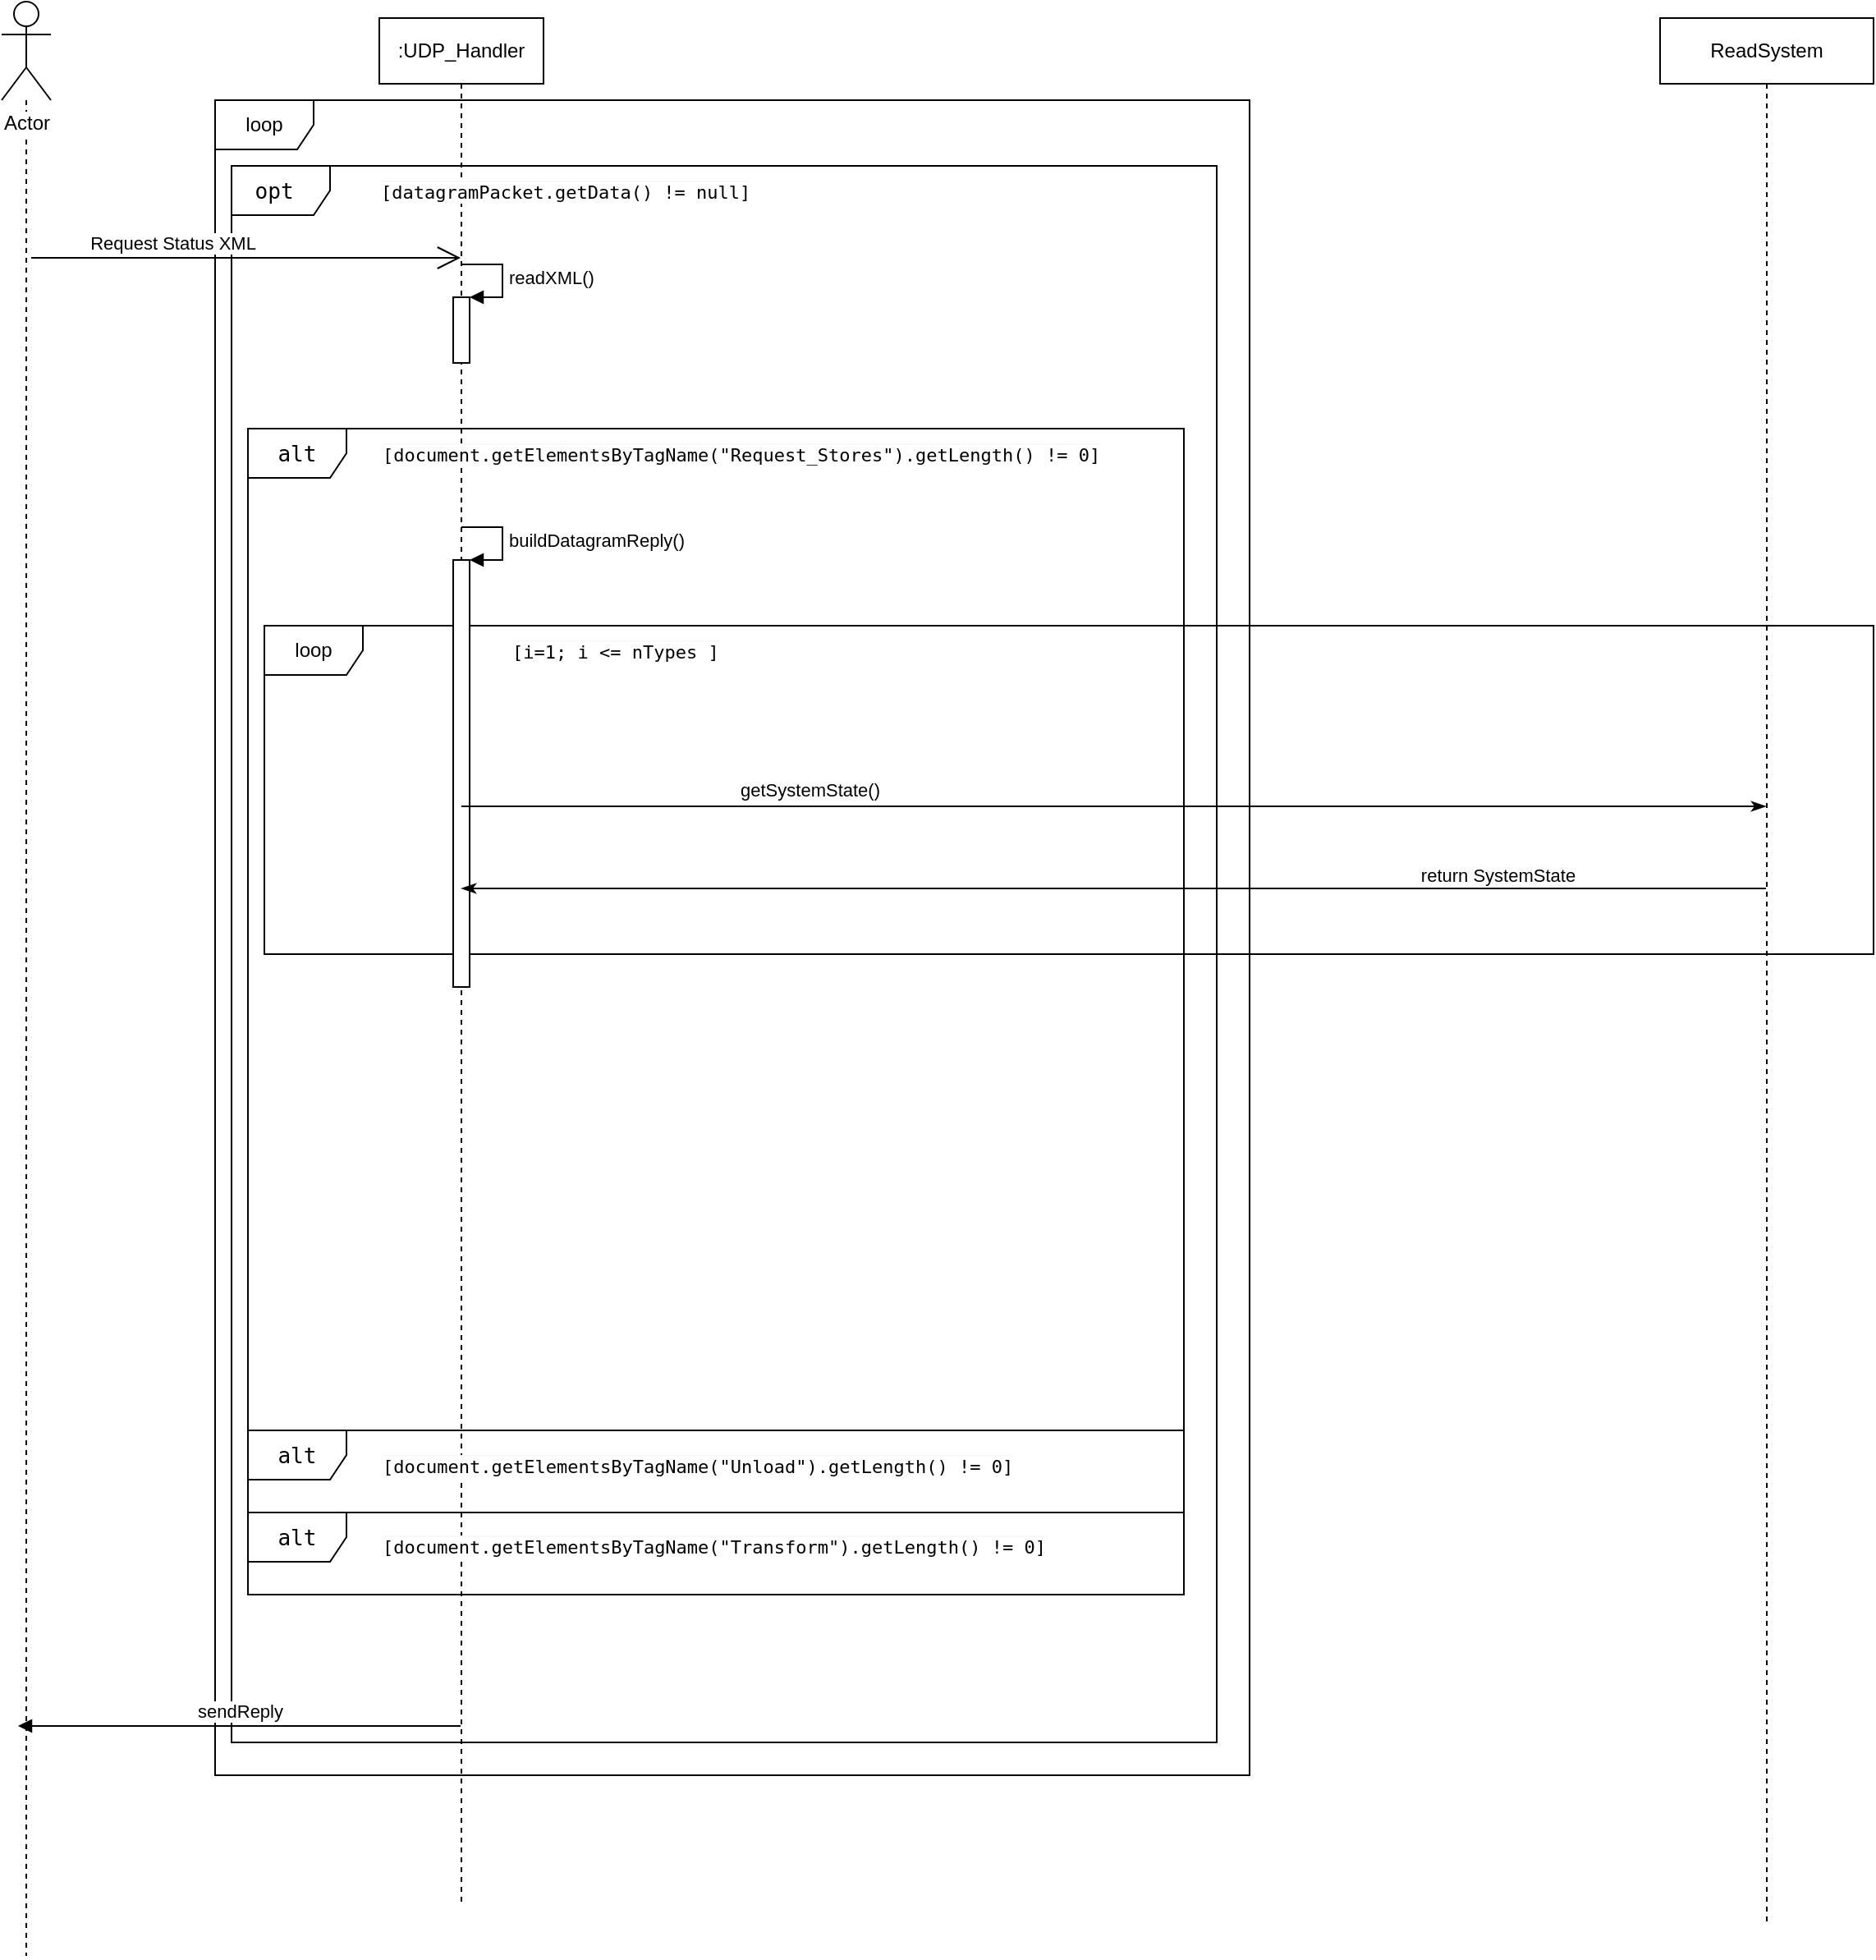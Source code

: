 <mxfile version="13.2.0" type="device"><diagram id="jSAM8N9e6wPoC_aM6Iug" name="Page-1"><mxGraphModel dx="1102" dy="565" grid="1" gridSize="10" guides="1" tooltips="1" connect="1" arrows="1" fold="1" page="1" pageScale="1" pageWidth="827" pageHeight="1169" math="0" shadow="0"><root><mxCell id="0"/><mxCell id="1" parent="0"/><mxCell id="yoJ4Uj4ploNbqAe7LORU-30" value="loop" style="shape=umlFrame;whiteSpace=wrap;html=1;" parent="1" vertex="1"><mxGeometry x="270" y="190" width="630" height="1020" as="geometry"/></mxCell><mxCell id="yoJ4Uj4ploNbqAe7LORU-31" value="&lt;pre style=&quot;font-family: &amp;#34;jetbrains mono&amp;#34; , monospace ; font-size: 9.8pt&quot;&gt;&lt;font style=&quot;background-color: rgb(255 , 255 , 255)&quot;&gt;alt&lt;/font&gt;&lt;/pre&gt;" style="shape=umlFrame;whiteSpace=wrap;html=1;" parent="1" vertex="1"><mxGeometry x="290" y="390" width="570" height="610" as="geometry"/></mxCell><mxCell id="yoJ4Uj4ploNbqAe7LORU-41" value="loop" style="shape=umlFrame;whiteSpace=wrap;html=1;" parent="1" vertex="1"><mxGeometry x="300" y="510" width="980" height="200" as="geometry"/></mxCell><mxCell id="yoJ4Uj4ploNbqAe7LORU-26" value="&lt;pre style=&quot;font-family: &amp;#34;jetbrains mono&amp;#34; , monospace ; font-size: 9.8pt&quot;&gt;&lt;font style=&quot;background-color: rgb(255 , 255 , 255)&quot;&gt;opt &lt;/font&gt;&lt;/pre&gt;" style="shape=umlFrame;whiteSpace=wrap;html=1;" parent="1" vertex="1"><mxGeometry x="280" y="230" width="600" height="960" as="geometry"/></mxCell><mxCell id="yoJ4Uj4ploNbqAe7LORU-4" value="" style="edgeStyle=orthogonalEdgeStyle;rounded=0;orthogonalLoop=1;jettySize=auto;html=1;endArrow=none;endFill=0;dashed=1;" parent="1" source="yoJ4Uj4ploNbqAe7LORU-1" edge="1"><mxGeometry relative="1" as="geometry"><mxPoint x="155" y="1320" as="targetPoint"/><Array as="points"><mxPoint x="155" y="430"/><mxPoint x="155" y="430"/></Array></mxGeometry></mxCell><mxCell id="yoJ4Uj4ploNbqAe7LORU-1" value="Actor" style="shape=umlActor;verticalLabelPosition=bottom;labelBackgroundColor=#ffffff;verticalAlign=top;html=1;outlineConnect=0;" parent="1" vertex="1"><mxGeometry x="140" y="130" width="30" height="60" as="geometry"/></mxCell><mxCell id="yoJ4Uj4ploNbqAe7LORU-8" value=":UDP_Handler" style="shape=umlLifeline;perimeter=lifelinePerimeter;whiteSpace=wrap;html=1;container=1;collapsible=0;recursiveResize=0;outlineConnect=0;" parent="1" vertex="1"><mxGeometry x="370" y="140" width="100" height="1150" as="geometry"/></mxCell><mxCell id="8Z2_vctizKmV98T_Eymh-3" value="" style="html=1;points=[];perimeter=orthogonalPerimeter;" vertex="1" parent="yoJ4Uj4ploNbqAe7LORU-8"><mxGeometry x="45" y="330" width="10" height="260" as="geometry"/></mxCell><mxCell id="8Z2_vctizKmV98T_Eymh-4" value="buildDatagramReply()" style="edgeStyle=orthogonalEdgeStyle;html=1;align=left;spacingLeft=2;endArrow=block;rounded=0;entryX=1;entryY=0;" edge="1" parent="yoJ4Uj4ploNbqAe7LORU-8" target="8Z2_vctizKmV98T_Eymh-3"><mxGeometry relative="1" as="geometry"><mxPoint x="50" y="310" as="sourcePoint"/><Array as="points"><mxPoint x="75" y="310"/></Array></mxGeometry></mxCell><mxCell id="8Z2_vctizKmV98T_Eymh-11" value="" style="html=1;points=[];perimeter=orthogonalPerimeter;" vertex="1" parent="yoJ4Uj4ploNbqAe7LORU-8"><mxGeometry x="45" y="170" width="10" height="40" as="geometry"/></mxCell><mxCell id="8Z2_vctizKmV98T_Eymh-12" value="readXML()" style="edgeStyle=orthogonalEdgeStyle;html=1;align=left;spacingLeft=2;endArrow=block;rounded=0;entryX=1;entryY=0;" edge="1" target="8Z2_vctizKmV98T_Eymh-11" parent="yoJ4Uj4ploNbqAe7LORU-8"><mxGeometry relative="1" as="geometry"><mxPoint x="50" y="150" as="sourcePoint"/><Array as="points"><mxPoint x="75" y="150"/></Array></mxGeometry></mxCell><mxCell id="yoJ4Uj4ploNbqAe7LORU-12" value="ReadSystem" style="shape=umlLifeline;perimeter=lifelinePerimeter;whiteSpace=wrap;html=1;container=1;collapsible=0;recursiveResize=0;outlineConnect=0;" parent="1" vertex="1"><mxGeometry x="1150" y="140" width="130" height="1160" as="geometry"/></mxCell><mxCell id="yoJ4Uj4ploNbqAe7LORU-18" value="" style="endArrow=open;endFill=1;endSize=12;html=1;" parent="1" edge="1"><mxGeometry width="160" relative="1" as="geometry"><mxPoint x="158" y="286" as="sourcePoint"/><mxPoint x="419.5" y="286" as="targetPoint"/></mxGeometry></mxCell><mxCell id="yoJ4Uj4ploNbqAe7LORU-19" value="Request Status XML" style="edgeLabel;html=1;align=center;verticalAlign=middle;resizable=0;points=[];" parent="yoJ4Uj4ploNbqAe7LORU-18" vertex="1" connectable="0"><mxGeometry x="-0.527" y="1" relative="1" as="geometry"><mxPoint x="24" y="-8" as="offset"/></mxGeometry></mxCell><mxCell id="yoJ4Uj4ploNbqAe7LORU-29" value="&lt;pre style=&quot;color: rgb(0 , 0 , 0) ; font-style: normal ; font-weight: 400 ; letter-spacing: normal ; text-align: center ; text-indent: 0px ; text-transform: none ; word-spacing: 0px ; background-color: rgb(248 , 249 , 250) ; font-family: &amp;#34;jetbrains mono&amp;#34; , monospace&quot;&gt;&lt;font style=&quot;background-color: rgb(255 , 255 , 255) ; font-size: 11px&quot;&gt;[datagramPacket.getData() != null]&lt;/font&gt;&lt;/pre&gt;" style="text;whiteSpace=wrap;html=1;" parent="1" vertex="1"><mxGeometry x="369" y="220" width="250" height="60" as="geometry"/></mxCell><mxCell id="yoJ4Uj4ploNbqAe7LORU-32" value="&lt;pre style=&quot;color: rgb(0 , 0 , 0) ; font-style: normal ; font-weight: 400 ; letter-spacing: normal ; text-align: center ; text-indent: 0px ; text-transform: none ; word-spacing: 0px ; background-color: rgb(248 , 249 , 250) ; font-family: &amp;#34;jetbrains mono&amp;#34; , monospace&quot;&gt;&lt;font style=&quot;background-color: rgb(255 , 255 , 255) ; font-size: 11px&quot;&gt;[document.getElementsByTagName(&quot;Request_Stores&quot;).getLength() != 0]&lt;br&gt;&lt;/font&gt;&lt;/pre&gt;" style="text;whiteSpace=wrap;html=1;" parent="1" vertex="1"><mxGeometry x="370" y="380" width="410" height="60" as="geometry"/></mxCell><mxCell id="yoJ4Uj4ploNbqAe7LORU-33" value="&lt;pre style=&quot;font-family: &amp;#34;jetbrains mono&amp;#34; , monospace ; font-size: 9.8pt&quot;&gt;&lt;font style=&quot;background-color: rgb(255 , 255 , 255)&quot;&gt;alt&lt;/font&gt;&lt;/pre&gt;" style="shape=umlFrame;whiteSpace=wrap;html=1;" parent="1" vertex="1"><mxGeometry x="290" y="1000" width="570" height="50" as="geometry"/></mxCell><mxCell id="yoJ4Uj4ploNbqAe7LORU-34" value="&lt;pre style=&quot;font-family: &amp;#34;jetbrains mono&amp;#34; , monospace ; font-size: 9.8pt&quot;&gt;&lt;font style=&quot;background-color: rgb(255 , 255 , 255)&quot;&gt;alt&lt;/font&gt;&lt;/pre&gt;" style="shape=umlFrame;whiteSpace=wrap;html=1;" parent="1" vertex="1"><mxGeometry x="290" y="1050" width="570" height="50" as="geometry"/></mxCell><mxCell id="yoJ4Uj4ploNbqAe7LORU-35" value="&lt;pre style=&quot;color: rgb(0 , 0 , 0) ; font-style: normal ; font-weight: 400 ; letter-spacing: normal ; text-align: center ; text-indent: 0px ; text-transform: none ; word-spacing: 0px ; background-color: rgb(248 , 249 , 250) ; font-family: &amp;#34;jetbrains mono&amp;#34; , monospace&quot;&gt;&lt;font style=&quot;background-color: rgb(255 , 255 , 255) ; font-size: 11px&quot;&gt;[document.getElementsByTagName(&quot;Unload&quot;).getLength() != 0]&lt;br&gt;&lt;/font&gt;&lt;/pre&gt;" style="text;whiteSpace=wrap;html=1;" parent="1" vertex="1"><mxGeometry x="370" y="996" width="410" height="60" as="geometry"/></mxCell><mxCell id="yoJ4Uj4ploNbqAe7LORU-36" value="&lt;pre style=&quot;color: rgb(0 , 0 , 0) ; font-style: normal ; font-weight: 400 ; letter-spacing: normal ; text-align: center ; text-indent: 0px ; text-transform: none ; word-spacing: 0px ; background-color: rgb(248 , 249 , 250) ; font-family: &amp;#34;jetbrains mono&amp;#34; , monospace&quot;&gt;&lt;font style=&quot;background-color: rgb(255 , 255 , 255) ; font-size: 11px&quot;&gt;[document.getElementsByTagName(&quot;Transform&quot;).getLength() != 0]&lt;br&gt;&lt;/font&gt;&lt;/pre&gt;" style="text;whiteSpace=wrap;html=1;" parent="1" vertex="1"><mxGeometry x="370" y="1045" width="410" height="60" as="geometry"/></mxCell><mxCell id="yoJ4Uj4ploNbqAe7LORU-42" value="&lt;pre style=&quot;color: rgb(0 , 0 , 0) ; font-style: normal ; font-weight: 400 ; letter-spacing: normal ; text-align: center ; text-indent: 0px ; text-transform: none ; word-spacing: 0px ; background-color: rgb(248 , 249 , 250) ; font-family: &amp;#34;jetbrains mono&amp;#34; , monospace&quot;&gt;&lt;font style=&quot;background-color: rgb(255 , 255 , 255) ; font-size: 11px&quot;&gt;[i=1; i &amp;lt;= nTypes ]&lt;br&gt;&lt;/font&gt;&lt;/pre&gt;" style="text;whiteSpace=wrap;html=1;" parent="1" vertex="1"><mxGeometry x="449" y="500" width="90" height="40" as="geometry"/></mxCell><mxCell id="yoJ4Uj4ploNbqAe7LORU-49" value="" style="endArrow=classicThin;endFill=1;html=1;" parent="1" source="yoJ4Uj4ploNbqAe7LORU-8" target="yoJ4Uj4ploNbqAe7LORU-12" edge="1"><mxGeometry width="160" relative="1" as="geometry"><mxPoint x="999.071" y="750" as="sourcePoint"/><mxPoint x="1784.5" y="750" as="targetPoint"/><Array as="points"><mxPoint x="1140" y="620"/></Array></mxGeometry></mxCell><mxCell id="yoJ4Uj4ploNbqAe7LORU-50" value="getSystemState()" style="edgeLabel;html=1;align=center;verticalAlign=middle;resizable=0;points=[];" parent="yoJ4Uj4ploNbqAe7LORU-49" vertex="1" connectable="0"><mxGeometry x="-0.527" y="1" relative="1" as="geometry"><mxPoint x="24" y="-9" as="offset"/></mxGeometry></mxCell><mxCell id="8Z2_vctizKmV98T_Eymh-5" value="" style="endArrow=classicThin;endFill=1;html=1;" edge="1" parent="1" source="yoJ4Uj4ploNbqAe7LORU-12" target="yoJ4Uj4ploNbqAe7LORU-8"><mxGeometry width="160" relative="1" as="geometry"><mxPoint x="429.071" y="630" as="sourcePoint"/><mxPoint x="1974.5" y="630" as="targetPoint"/><Array as="points"><mxPoint x="1150" y="670"/></Array></mxGeometry></mxCell><mxCell id="8Z2_vctizKmV98T_Eymh-6" value="return SystemState" style="edgeLabel;html=1;align=center;verticalAlign=middle;resizable=0;points=[];" vertex="1" connectable="0" parent="8Z2_vctizKmV98T_Eymh-5"><mxGeometry x="-0.527" y="1" relative="1" as="geometry"><mxPoint x="24" y="-9" as="offset"/></mxGeometry></mxCell><mxCell id="8Z2_vctizKmV98T_Eymh-15" value="sendReply" style="html=1;verticalAlign=bottom;endArrow=block;" edge="1" parent="1" source="yoJ4Uj4ploNbqAe7LORU-8"><mxGeometry width="80" relative="1" as="geometry"><mxPoint x="540" y="450" as="sourcePoint"/><mxPoint x="150" y="1180" as="targetPoint"/><Array as="points"><mxPoint x="280" y="1180"/></Array></mxGeometry></mxCell></root></mxGraphModel></diagram></mxfile>